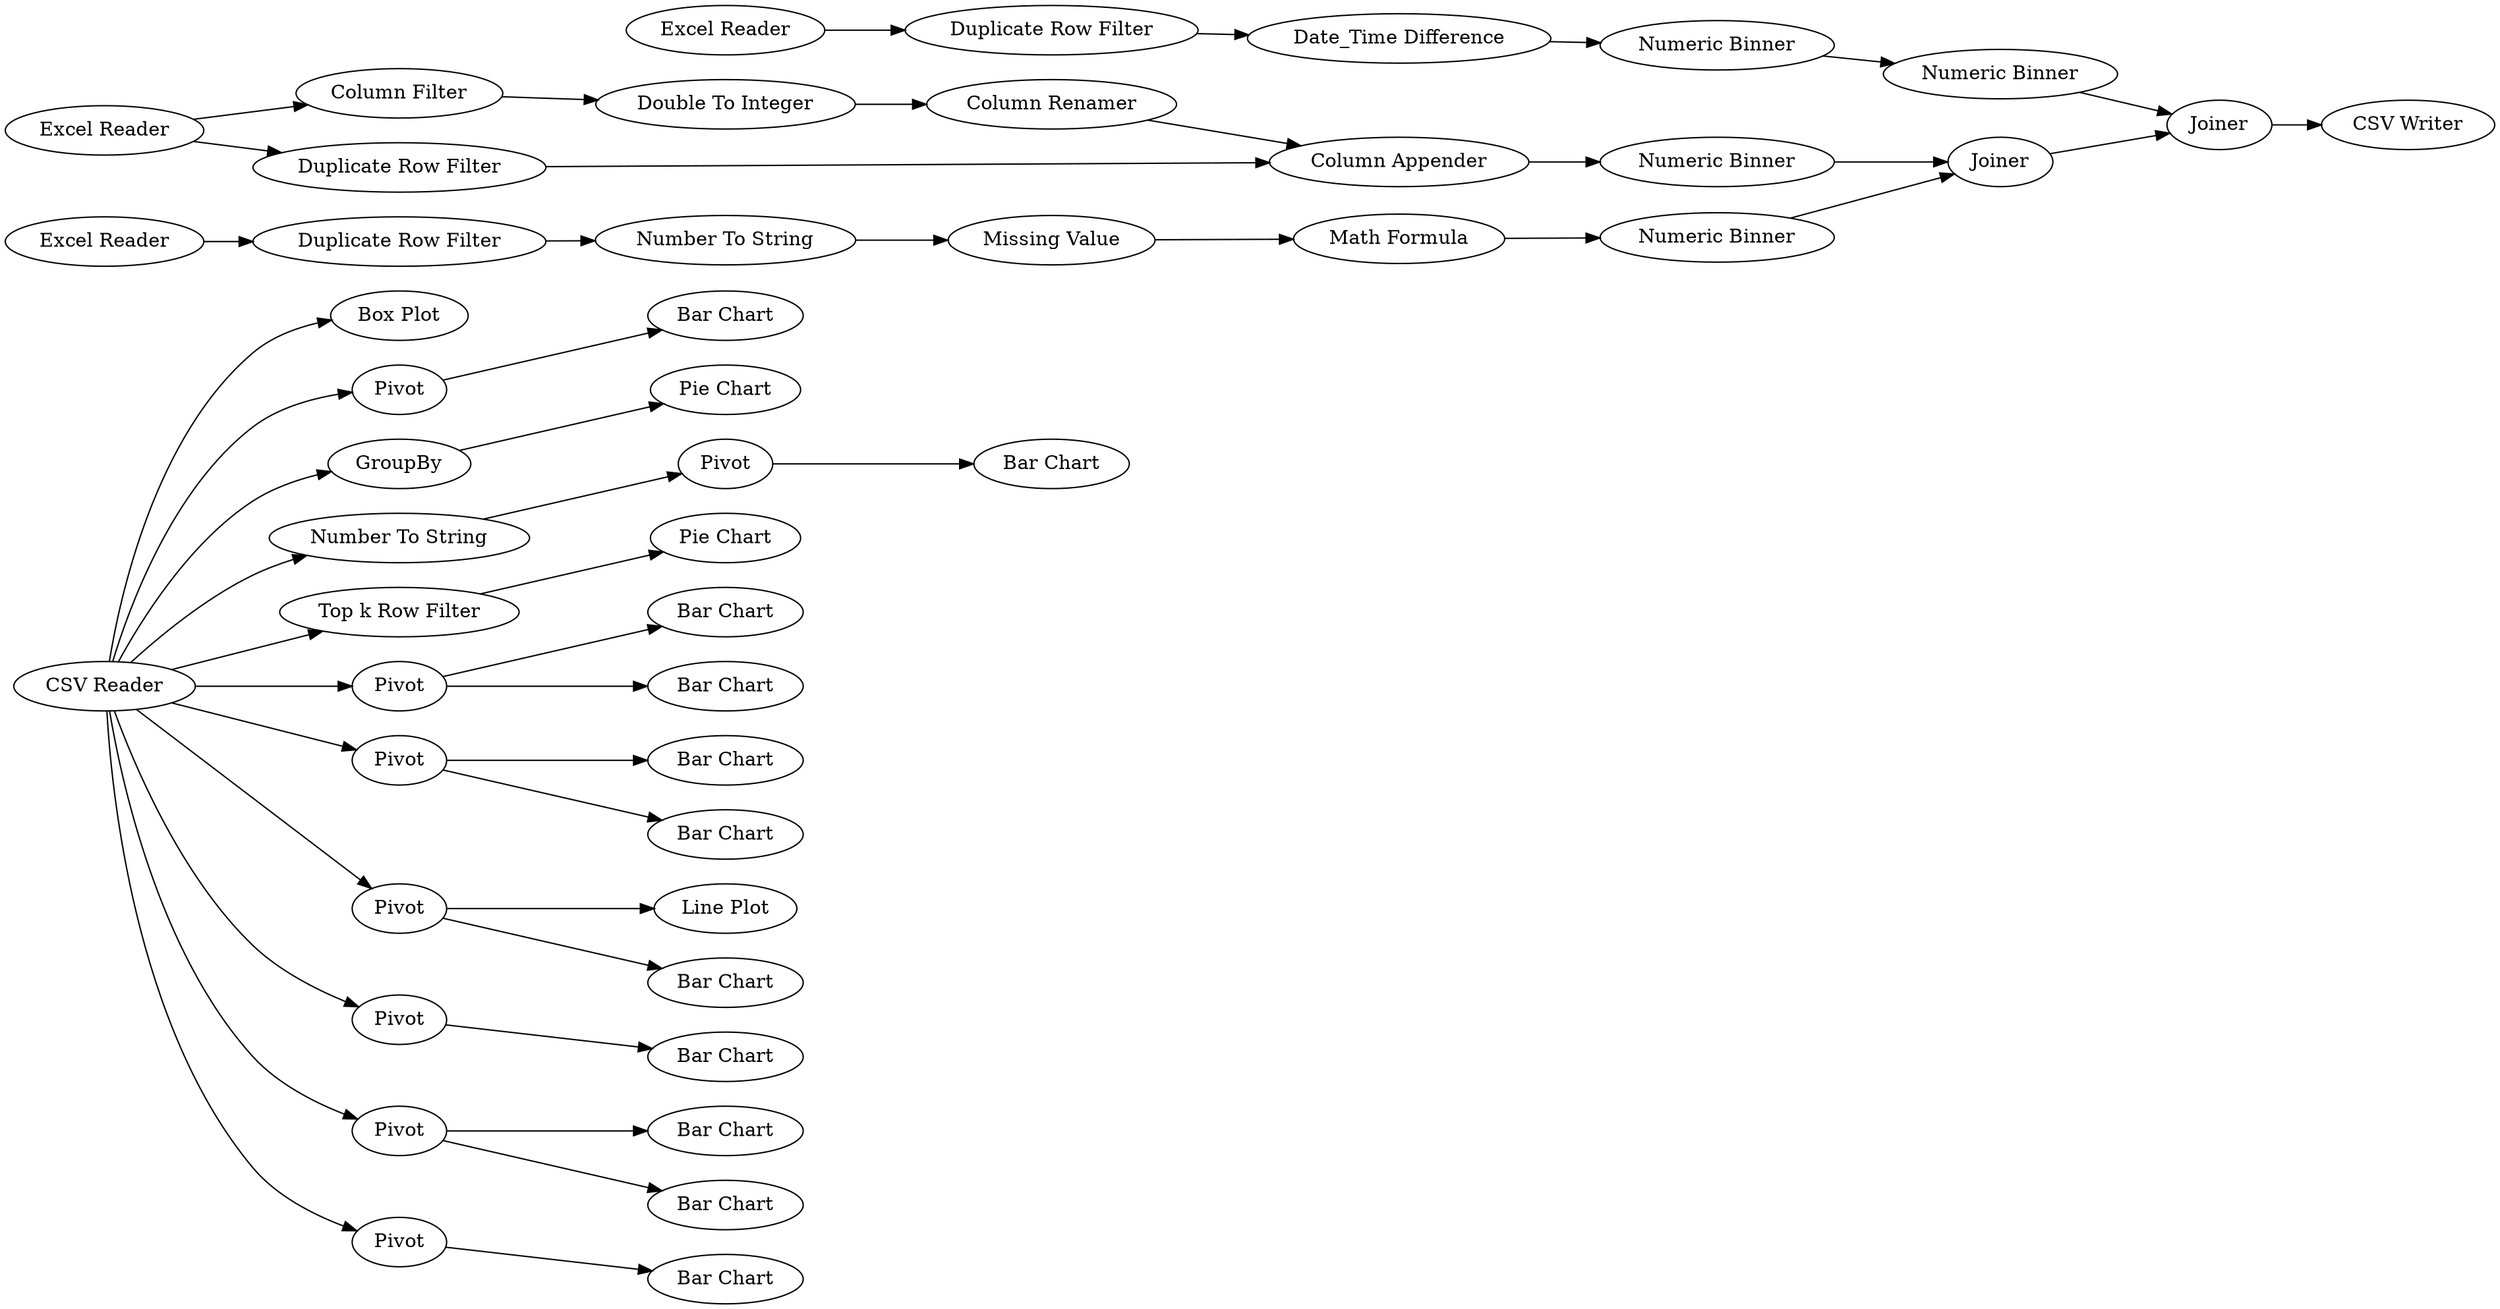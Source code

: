 digraph {
	"3630357146936953120_66" [label="Box Plot"]
	"3630357146936953120_60" [label="Duplicate Row Filter"]
	"3630357146936953120_61" [label="Duplicate Row Filter"]
	"3630357146936953120_53" [label=Pivot]
	"3630357146936953120_20" [label=Joiner]
	"3630357146936953120_52" [label="Bar Chart"]
	"3630357146936953120_33" [label=GroupBy]
	"3630357146936953120_29" [label="Math Formula"]
	"3630357146936953120_63" [label="CSV Reader"]
	"3630357146936953120_19" [label=Joiner]
	"3630357146936953120_39" [label="Bar Chart"]
	"3630357146936953120_48" [label=Pivot]
	"3630357146936953120_41" [label="Bar Chart"]
	"3630357146936953120_11" [label="Numeric Binner"]
	"3630357146936953120_2" [label="Excel Reader"]
	"3630357146936953120_28" [label="Missing Value"]
	"3630357146936953120_68" [label="Bar Chart"]
	"3630357146936953120_50" [label="Number To String"]
	"3630357146936953120_16" [label="Column Renamer"]
	"3630357146936953120_45" [label="Line Plot"]
	"3630357146936953120_56" [label="Top k Row Filter"]
	"3630357146936953120_58" [label="CSV Writer"]
	"3630357146936953120_54" [label="Bar Chart"]
	"3630357146936953120_1" [label="Excel Reader"]
	"3630357146936953120_34" [label="Pie Chart"]
	"3630357146936953120_26" [label="Bar Chart"]
	"3630357146936953120_13" [label="Column Filter"]
	"3630357146936953120_14" [label="Double To Integer"]
	"3630357146936953120_64" [label=Pivot]
	"3630357146936953120_62" [label="Duplicate Row Filter"]
	"3630357146936953120_43" [label="Bar Chart"]
	"3630357146936953120_57" [label="Pie Chart"]
	"3630357146936953120_17" [label="Column Appender"]
	"3630357146936953120_69" [label="Bar Chart"]
	"3630357146936953120_36" [label="Bar Chart"]
	"3630357146936953120_65" [label="Bar Chart"]
	"3630357146936953120_51" [label=Pivot]
	"3630357146936953120_5" [label="Date_Time Difference"]
	"3630357146936953120_3" [label="Excel Reader"]
	"3630357146936953120_31" [label="Numeric Binner"]
	"3630357146936953120_25" [label="Numeric Binner"]
	"3630357146936953120_27" [label="Number To String"]
	"3630357146936953120_46" [label=Pivot]
	"3630357146936953120_67" [label=Pivot]
	"3630357146936953120_49" [label="Bar Chart"]
	"3630357146936953120_37" [label=Pivot]
	"3630357146936953120_42" [label=Pivot]
	"3630357146936953120_12" [label="Numeric Binner"]
	"3630357146936953120_51" -> "3630357146936953120_52"
	"3630357146936953120_63" -> "3630357146936953120_53"
	"3630357146936953120_63" -> "3630357146936953120_33"
	"3630357146936953120_2" -> "3630357146936953120_60"
	"3630357146936953120_29" -> "3630357146936953120_31"
	"3630357146936953120_31" -> "3630357146936953120_19"
	"3630357146936953120_63" -> "3630357146936953120_50"
	"3630357146936953120_37" -> "3630357146936953120_39"
	"3630357146936953120_63" -> "3630357146936953120_67"
	"3630357146936953120_61" -> "3630357146936953120_5"
	"3630357146936953120_42" -> "3630357146936953120_41"
	"3630357146936953120_1" -> "3630357146936953120_62"
	"3630357146936953120_62" -> "3630357146936953120_17"
	"3630357146936953120_19" -> "3630357146936953120_20"
	"3630357146936953120_3" -> "3630357146936953120_61"
	"3630357146936953120_63" -> "3630357146936953120_37"
	"3630357146936953120_53" -> "3630357146936953120_54"
	"3630357146936953120_63" -> "3630357146936953120_64"
	"3630357146936953120_51" -> "3630357146936953120_26"
	"3630357146936953120_16" -> "3630357146936953120_17"
	"3630357146936953120_67" -> "3630357146936953120_68"
	"3630357146936953120_27" -> "3630357146936953120_28"
	"3630357146936953120_28" -> "3630357146936953120_29"
	"3630357146936953120_13" -> "3630357146936953120_14"
	"3630357146936953120_17" -> "3630357146936953120_12"
	"3630357146936953120_64" -> "3630357146936953120_69"
	"3630357146936953120_37" -> "3630357146936953120_36"
	"3630357146936953120_63" -> "3630357146936953120_46"
	"3630357146936953120_56" -> "3630357146936953120_57"
	"3630357146936953120_63" -> "3630357146936953120_42"
	"3630357146936953120_63" -> "3630357146936953120_51"
	"3630357146936953120_20" -> "3630357146936953120_58"
	"3630357146936953120_11" -> "3630357146936953120_20"
	"3630357146936953120_60" -> "3630357146936953120_27"
	"3630357146936953120_50" -> "3630357146936953120_48"
	"3630357146936953120_5" -> "3630357146936953120_25"
	"3630357146936953120_14" -> "3630357146936953120_16"
	"3630357146936953120_46" -> "3630357146936953120_45"
	"3630357146936953120_48" -> "3630357146936953120_49"
	"3630357146936953120_63" -> "3630357146936953120_66"
	"3630357146936953120_25" -> "3630357146936953120_11"
	"3630357146936953120_63" -> "3630357146936953120_56"
	"3630357146936953120_33" -> "3630357146936953120_34"
	"3630357146936953120_64" -> "3630357146936953120_43"
	"3630357146936953120_46" -> "3630357146936953120_65"
	"3630357146936953120_12" -> "3630357146936953120_19"
	"3630357146936953120_1" -> "3630357146936953120_13"
	rankdir=LR
}
